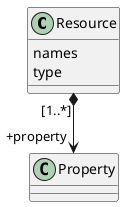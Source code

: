 @startuml (id=Resource)

class Resource{
    names
    type
}

Resource "[1..*]" *--> "+property"Property
@enduml